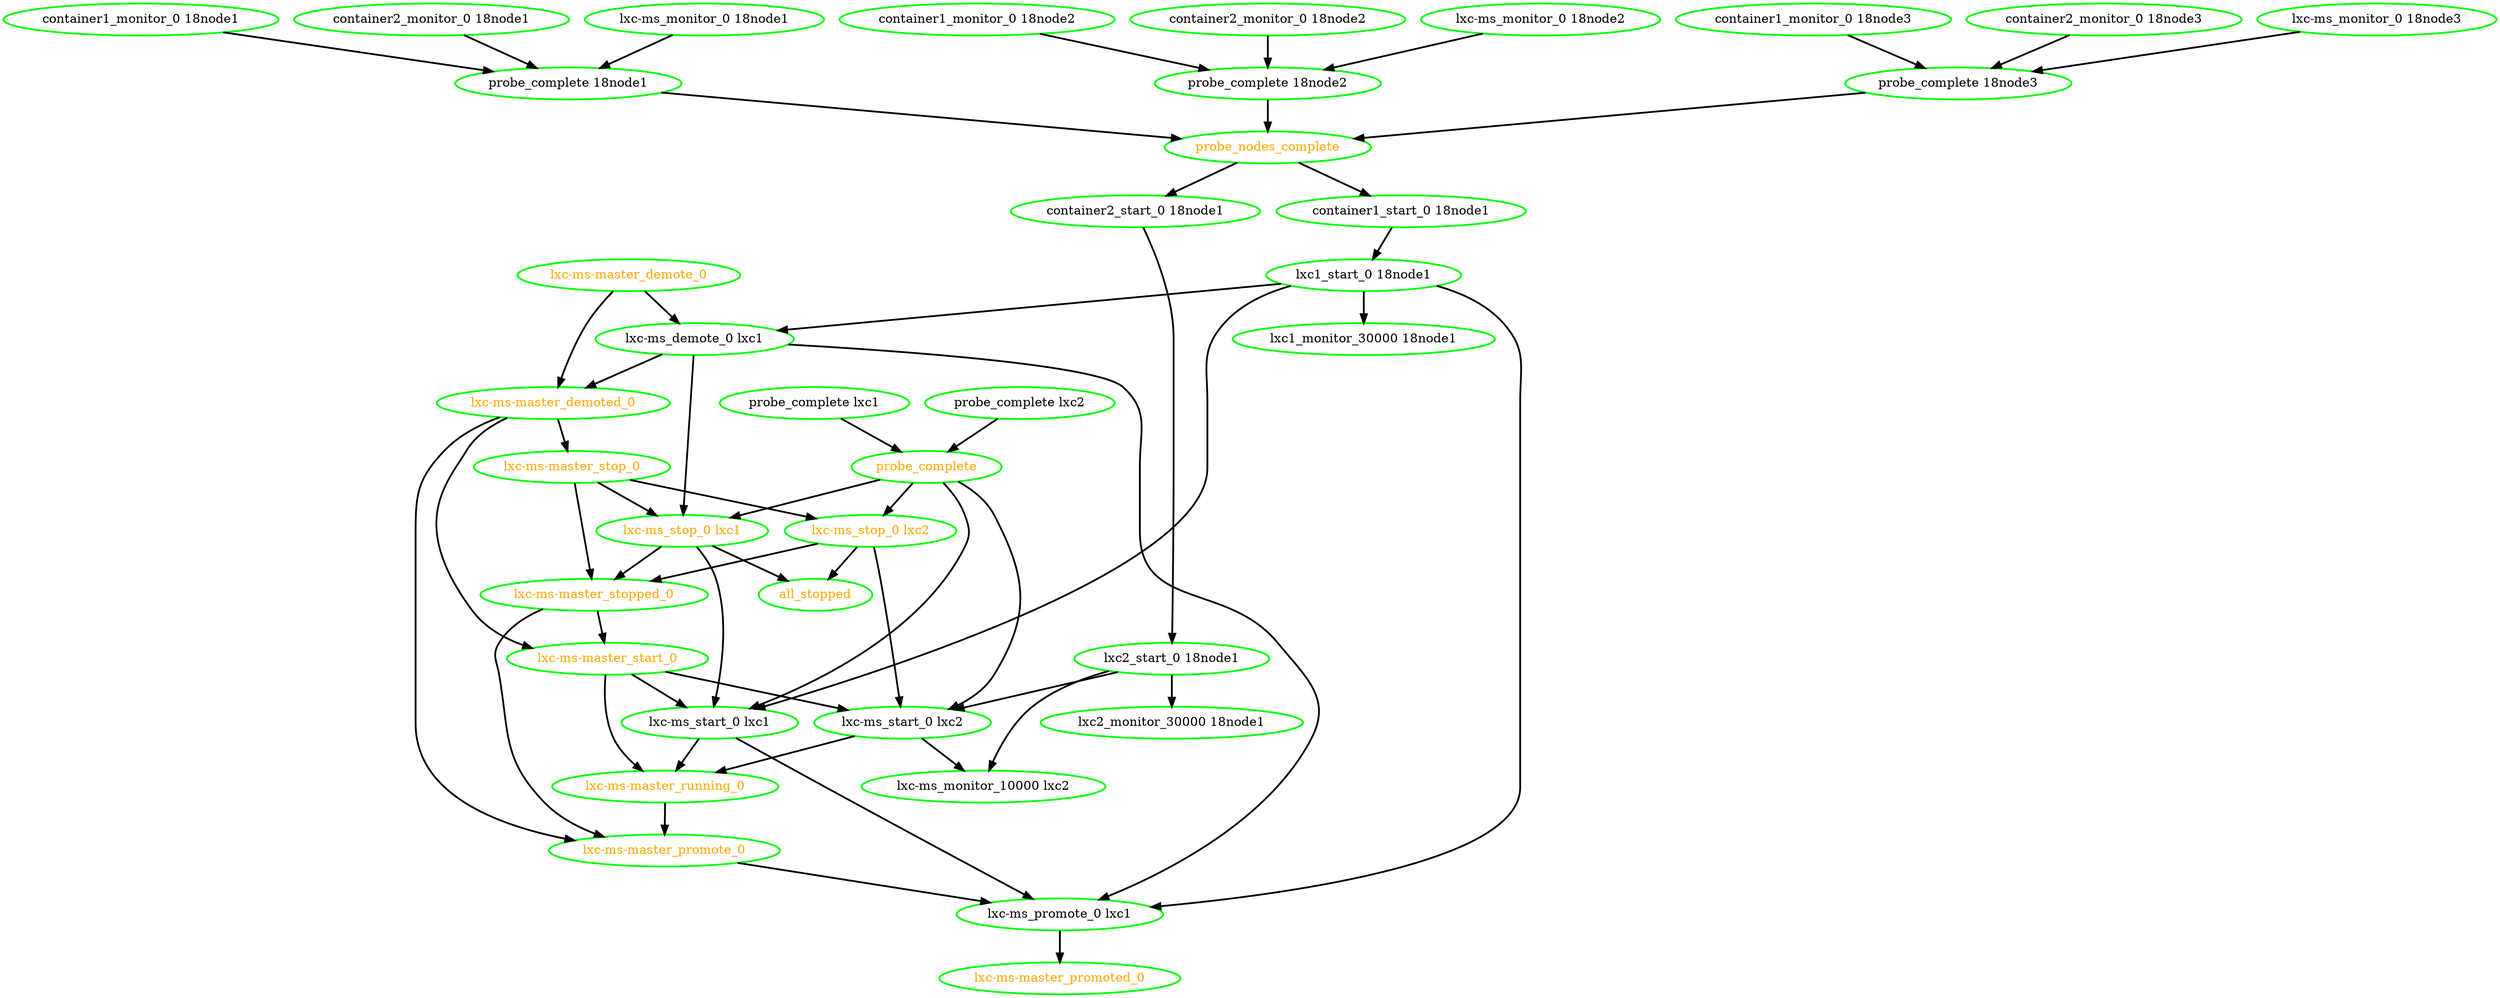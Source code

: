  digraph "g" {
"all_stopped" [ style=bold color="green" fontcolor="orange"]
"container1_monitor_0 18node1" -> "probe_complete 18node1" [ style = bold]
"container1_monitor_0 18node1" [ style=bold color="green" fontcolor="black"]
"container1_monitor_0 18node2" -> "probe_complete 18node2" [ style = bold]
"container1_monitor_0 18node2" [ style=bold color="green" fontcolor="black"]
"container1_monitor_0 18node3" -> "probe_complete 18node3" [ style = bold]
"container1_monitor_0 18node3" [ style=bold color="green" fontcolor="black"]
"container1_start_0 18node1" -> "lxc1_start_0 18node1" [ style = bold]
"container1_start_0 18node1" [ style=bold color="green" fontcolor="black"]
"container2_monitor_0 18node1" -> "probe_complete 18node1" [ style = bold]
"container2_monitor_0 18node1" [ style=bold color="green" fontcolor="black"]
"container2_monitor_0 18node2" -> "probe_complete 18node2" [ style = bold]
"container2_monitor_0 18node2" [ style=bold color="green" fontcolor="black"]
"container2_monitor_0 18node3" -> "probe_complete 18node3" [ style = bold]
"container2_monitor_0 18node3" [ style=bold color="green" fontcolor="black"]
"container2_start_0 18node1" -> "lxc2_start_0 18node1" [ style = bold]
"container2_start_0 18node1" [ style=bold color="green" fontcolor="black"]
"lxc-ms-master_demote_0" -> "lxc-ms-master_demoted_0" [ style = bold]
"lxc-ms-master_demote_0" -> "lxc-ms_demote_0 lxc1" [ style = bold]
"lxc-ms-master_demote_0" [ style=bold color="green" fontcolor="orange"]
"lxc-ms-master_demoted_0" -> "lxc-ms-master_promote_0" [ style = bold]
"lxc-ms-master_demoted_0" -> "lxc-ms-master_start_0" [ style = bold]
"lxc-ms-master_demoted_0" -> "lxc-ms-master_stop_0" [ style = bold]
"lxc-ms-master_demoted_0" [ style=bold color="green" fontcolor="orange"]
"lxc-ms-master_promote_0" -> "lxc-ms_promote_0 lxc1" [ style = bold]
"lxc-ms-master_promote_0" [ style=bold color="green" fontcolor="orange"]
"lxc-ms-master_promoted_0" [ style=bold color="green" fontcolor="orange"]
"lxc-ms-master_running_0" -> "lxc-ms-master_promote_0" [ style = bold]
"lxc-ms-master_running_0" [ style=bold color="green" fontcolor="orange"]
"lxc-ms-master_start_0" -> "lxc-ms-master_running_0" [ style = bold]
"lxc-ms-master_start_0" -> "lxc-ms_start_0 lxc1" [ style = bold]
"lxc-ms-master_start_0" -> "lxc-ms_start_0 lxc2" [ style = bold]
"lxc-ms-master_start_0" [ style=bold color="green" fontcolor="orange"]
"lxc-ms-master_stop_0" -> "lxc-ms-master_stopped_0" [ style = bold]
"lxc-ms-master_stop_0" -> "lxc-ms_stop_0 lxc1" [ style = bold]
"lxc-ms-master_stop_0" -> "lxc-ms_stop_0 lxc2" [ style = bold]
"lxc-ms-master_stop_0" [ style=bold color="green" fontcolor="orange"]
"lxc-ms-master_stopped_0" -> "lxc-ms-master_promote_0" [ style = bold]
"lxc-ms-master_stopped_0" -> "lxc-ms-master_start_0" [ style = bold]
"lxc-ms-master_stopped_0" [ style=bold color="green" fontcolor="orange"]
"lxc-ms_demote_0 lxc1" -> "lxc-ms-master_demoted_0" [ style = bold]
"lxc-ms_demote_0 lxc1" -> "lxc-ms_promote_0 lxc1" [ style = bold]
"lxc-ms_demote_0 lxc1" -> "lxc-ms_stop_0 lxc1" [ style = bold]
"lxc-ms_demote_0 lxc1" [ style=bold color="green" fontcolor="black"]
"lxc-ms_monitor_0 18node1" -> "probe_complete 18node1" [ style = bold]
"lxc-ms_monitor_0 18node1" [ style=bold color="green" fontcolor="black"]
"lxc-ms_monitor_0 18node2" -> "probe_complete 18node2" [ style = bold]
"lxc-ms_monitor_0 18node2" [ style=bold color="green" fontcolor="black"]
"lxc-ms_monitor_0 18node3" -> "probe_complete 18node3" [ style = bold]
"lxc-ms_monitor_0 18node3" [ style=bold color="green" fontcolor="black"]
"lxc-ms_monitor_10000 lxc2" [ style=bold color="green" fontcolor="black"]
"lxc-ms_promote_0 lxc1" -> "lxc-ms-master_promoted_0" [ style = bold]
"lxc-ms_promote_0 lxc1" [ style=bold color="green" fontcolor="black"]
"lxc-ms_start_0 lxc1" -> "lxc-ms-master_running_0" [ style = bold]
"lxc-ms_start_0 lxc1" -> "lxc-ms_promote_0 lxc1" [ style = bold]
"lxc-ms_start_0 lxc1" [ style=bold color="green" fontcolor="black"]
"lxc-ms_start_0 lxc2" -> "lxc-ms-master_running_0" [ style = bold]
"lxc-ms_start_0 lxc2" -> "lxc-ms_monitor_10000 lxc2" [ style = bold]
"lxc-ms_start_0 lxc2" [ style=bold color="green" fontcolor="black"]
"lxc-ms_stop_0 lxc1" -> "all_stopped" [ style = bold]
"lxc-ms_stop_0 lxc1" -> "lxc-ms-master_stopped_0" [ style = bold]
"lxc-ms_stop_0 lxc1" -> "lxc-ms_start_0 lxc1" [ style = bold]
"lxc-ms_stop_0 lxc1" [ style=bold color="green" fontcolor="orange"]
"lxc-ms_stop_0 lxc2" -> "all_stopped" [ style = bold]
"lxc-ms_stop_0 lxc2" -> "lxc-ms-master_stopped_0" [ style = bold]
"lxc-ms_stop_0 lxc2" -> "lxc-ms_start_0 lxc2" [ style = bold]
"lxc-ms_stop_0 lxc2" [ style=bold color="green" fontcolor="orange"]
"lxc1_monitor_30000 18node1" [ style=bold color="green" fontcolor="black"]
"lxc1_start_0 18node1" -> "lxc-ms_demote_0 lxc1" [ style = bold]
"lxc1_start_0 18node1" -> "lxc-ms_promote_0 lxc1" [ style = bold]
"lxc1_start_0 18node1" -> "lxc-ms_start_0 lxc1" [ style = bold]
"lxc1_start_0 18node1" -> "lxc1_monitor_30000 18node1" [ style = bold]
"lxc1_start_0 18node1" [ style=bold color="green" fontcolor="black"]
"lxc2_monitor_30000 18node1" [ style=bold color="green" fontcolor="black"]
"lxc2_start_0 18node1" -> "lxc-ms_monitor_10000 lxc2" [ style = bold]
"lxc2_start_0 18node1" -> "lxc-ms_start_0 lxc2" [ style = bold]
"lxc2_start_0 18node1" -> "lxc2_monitor_30000 18node1" [ style = bold]
"lxc2_start_0 18node1" [ style=bold color="green" fontcolor="black"]
"probe_complete 18node1" -> "probe_nodes_complete" [ style = bold]
"probe_complete 18node1" [ style=bold color="green" fontcolor="black"]
"probe_complete 18node2" -> "probe_nodes_complete" [ style = bold]
"probe_complete 18node2" [ style=bold color="green" fontcolor="black"]
"probe_complete 18node3" -> "probe_nodes_complete" [ style = bold]
"probe_complete 18node3" [ style=bold color="green" fontcolor="black"]
"probe_complete lxc1" -> "probe_complete" [ style = bold]
"probe_complete lxc1" [ style=bold color="green" fontcolor="black"]
"probe_complete lxc2" -> "probe_complete" [ style = bold]
"probe_complete lxc2" [ style=bold color="green" fontcolor="black"]
"probe_complete" -> "lxc-ms_start_0 lxc1" [ style = bold]
"probe_complete" -> "lxc-ms_start_0 lxc2" [ style = bold]
"probe_complete" -> "lxc-ms_stop_0 lxc1" [ style = bold]
"probe_complete" -> "lxc-ms_stop_0 lxc2" [ style = bold]
"probe_complete" [ style=bold color="green" fontcolor="orange"]
"probe_nodes_complete" -> "container1_start_0 18node1" [ style = bold]
"probe_nodes_complete" -> "container2_start_0 18node1" [ style = bold]
"probe_nodes_complete" [ style=bold color="green" fontcolor="orange"]
}
